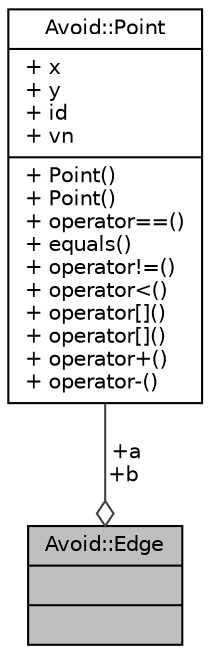 digraph "Avoid::Edge"
{
  edge [fontname="Helvetica",fontsize="10",labelfontname="Helvetica",labelfontsize="10"];
  node [fontname="Helvetica",fontsize="10",shape=record];
  Node1 [label="{Avoid::Edge\n||}",height=0.2,width=0.4,color="black", fillcolor="grey75", style="filled" fontcolor="black"];
  Node2 -> Node1 [color="grey25",fontsize="10",style="solid",label=" +a\n+b" ,arrowhead="odiamond",fontname="Helvetica"];
  Node2 [label="{Avoid::Point\n|+ x\l+ y\l+ id\l+ vn\l|+ Point()\l+ Point()\l+ operator==()\l+ equals()\l+ operator!=()\l+ operator\<()\l+ operator[]()\l+ operator[]()\l+ operator+()\l+ operator-()\l}",height=0.2,width=0.4,color="black", fillcolor="white", style="filled",URL="$classAvoid_1_1Point.html",tooltip="The Point class defines a point in the plane."];
}

